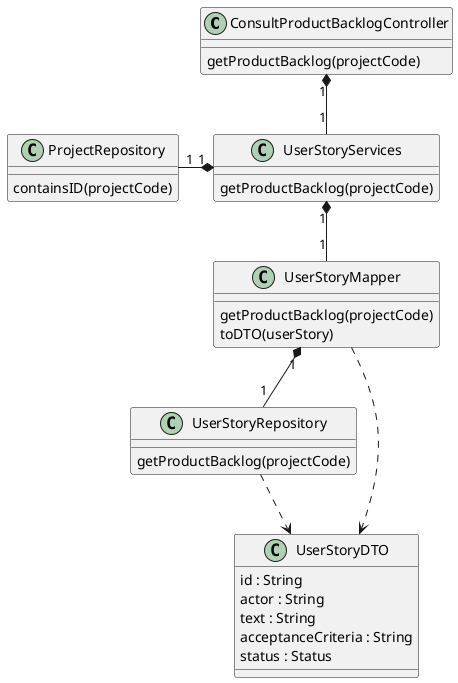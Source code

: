 @startuml

class ConsultProductBacklogController {
getProductBacklog(projectCode)
}

class UserStoryServices {
getProductBacklog(projectCode)
}

class ProjectRepository {
containsID(projectCode)
}

class UserStoryMapper{
getProductBacklog(projectCode)
toDTO(userStory)
}

class UserStoryRepository {
getProductBacklog(projectCode)
}

class UserStoryDTO {
id : String
actor : String
text : String
acceptanceCriteria : String
status : Status
}

ConsultProductBacklogController "1" *-- "1" UserStoryServices
UserStoryServices "1" *-left- "1" ProjectRepository
UserStoryServices "1" *-- "1" UserStoryMapper
UserStoryMapper "1" *-- "1" UserStoryRepository
UserStoryMapper ..> UserStoryDTO
UserStoryRepository ..> UserStoryDTO

@enduml